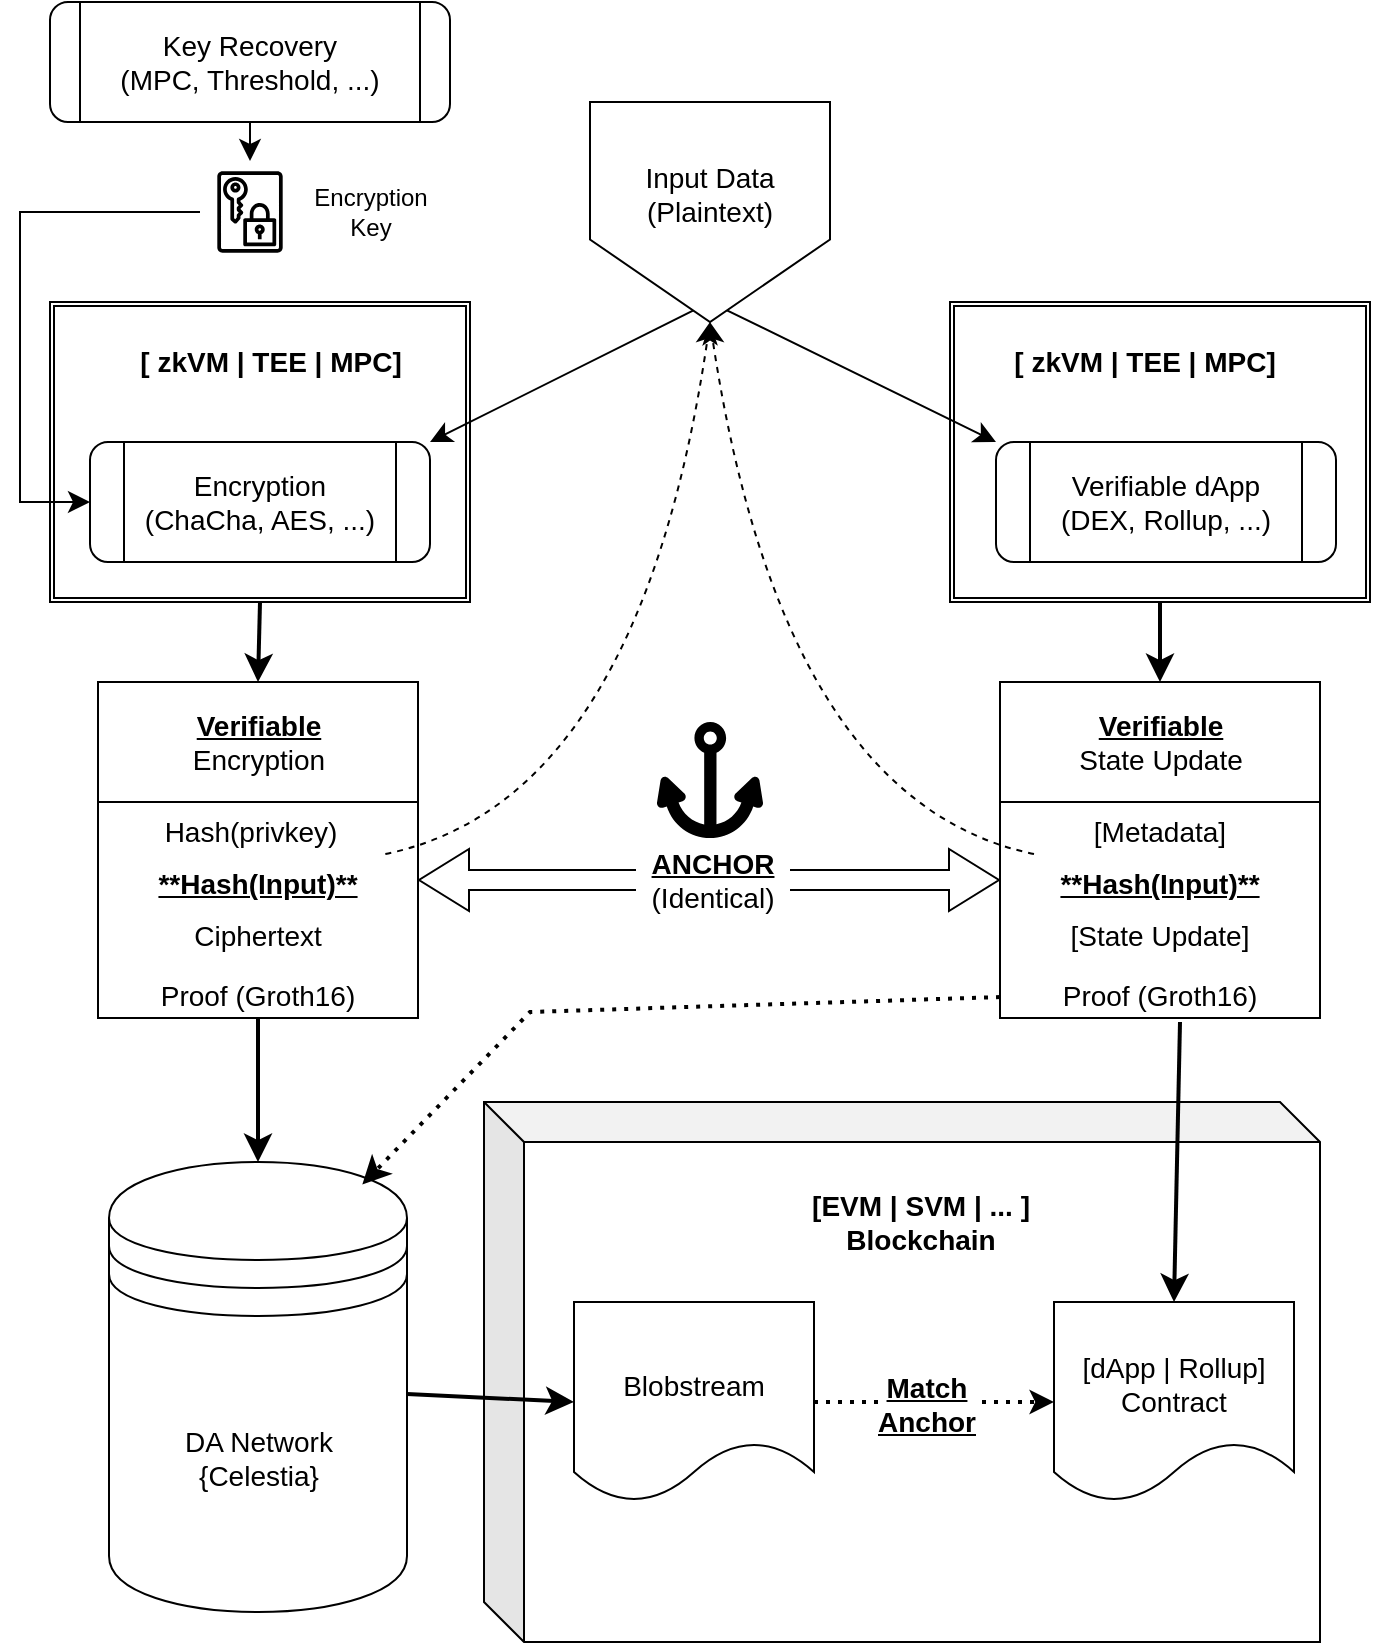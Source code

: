 <mxfile version="27.0.5">
  <diagram name="Diagram" id="KxVojod4IFMYnG-eGJjk">
    <mxGraphModel dx="1391" dy="739" grid="1" gridSize="10" guides="1" tooltips="1" connect="1" arrows="1" fold="1" page="1" pageScale="1" pageWidth="850" pageHeight="1100" math="0" shadow="0">
      <root>
        <mxCell id="0" />
        <mxCell id="1" parent="0" />
        <mxCell id="iltJV_8mfUTgA0hI9FmC-31" value="" style="shape=cube;double=1;whiteSpace=wrap;html=1;fontSize=14;align=center;boundedLbl=1;backgroundOutline=1;darkOpacity=0.05;darkOpacity2=0.1;resizeWidth=1;resizeHeight=1;" vertex="1" parent="1">
          <mxGeometry x="-108" y="590" width="418" height="270" as="geometry" />
        </mxCell>
        <mxCell id="iltJV_8mfUTgA0hI9FmC-62" style="edgeStyle=none;curved=1;rounded=0;orthogonalLoop=1;jettySize=auto;html=1;entryX=0.5;entryY=0;entryDx=0;entryDy=0;fontSize=14;startSize=8;endSize=8;strokeWidth=2;" edge="1" parent="1" source="iltJV_8mfUTgA0hI9FmC-9" target="iltJV_8mfUTgA0hI9FmC-10">
          <mxGeometry relative="1" as="geometry" />
        </mxCell>
        <mxCell id="iltJV_8mfUTgA0hI9FmC-9" value="" style="shape=ext;double=1;whiteSpace=wrap;html=1;fontSize=14;align=center;" vertex="1" parent="1">
          <mxGeometry x="125" y="190" width="210" height="150" as="geometry" />
        </mxCell>
        <mxCell id="iltJV_8mfUTgA0hI9FmC-61" style="edgeStyle=none;curved=1;rounded=0;orthogonalLoop=1;jettySize=auto;html=1;exitX=0.5;exitY=1;exitDx=0;exitDy=0;entryX=0.5;entryY=0;entryDx=0;entryDy=0;fontSize=14;startSize=8;endSize=8;strokeWidth=2;" edge="1" parent="1" source="KKC4Aoy8IELTC8XG5YLp-25" target="KKC4Aoy8IELTC8XG5YLp-38">
          <mxGeometry relative="1" as="geometry" />
        </mxCell>
        <mxCell id="KKC4Aoy8IELTC8XG5YLp-25" value="" style="shape=ext;double=1;whiteSpace=wrap;html=1;fontSize=14;align=center;" parent="1" vertex="1">
          <mxGeometry x="-325" y="190" width="210" height="150" as="geometry" />
        </mxCell>
        <mxCell id="KKC4Aoy8IELTC8XG5YLp-2" value="Encryption&lt;br&gt;(ChaCha, AES, ...)" style="rounded=1;whiteSpace=wrap;html=1;fontSize=14;shape=process;backgroundOutline=1;align=center;" parent="1" vertex="1">
          <mxGeometry x="-305" y="260" width="170" height="60" as="geometry" />
        </mxCell>
        <mxCell id="iltJV_8mfUTgA0hI9FmC-65" style="edgeStyle=none;curved=1;rounded=0;orthogonalLoop=1;jettySize=auto;html=1;entryX=0;entryY=0.5;entryDx=0;entryDy=0;fontSize=12;startSize=8;endSize=8;strokeWidth=2;" edge="1" parent="1" source="KKC4Aoy8IELTC8XG5YLp-6" target="KKC4Aoy8IELTC8XG5YLp-7">
          <mxGeometry relative="1" as="geometry" />
        </mxCell>
        <mxCell id="KKC4Aoy8IELTC8XG5YLp-6" value="DA Network&#xa;{Celestia}" style="shape=datastore;whiteSpace=wrap;html=1;boundedLbl=1;backgroundOutline=1;size=15;fixedSize=1;fontSize=14;align=center;" parent="1" vertex="1">
          <mxGeometry x="-295.5" y="620" width="149" height="225" as="geometry" />
        </mxCell>
        <mxCell id="KKC4Aoy8IELTC8XG5YLp-7" value="Blobstream&lt;br&gt;&lt;div&gt;&lt;br&gt;&lt;/div&gt;" style="shape=document;whiteSpace=wrap;html=1;fontSize=14;align=center;" parent="1" vertex="1">
          <mxGeometry x="-63" y="690" width="120" height="100" as="geometry" />
        </mxCell>
        <mxCell id="KKC4Aoy8IELTC8XG5YLp-8" value="[dApp | Rollup]&lt;br&gt;Contract&lt;div&gt;&lt;br&gt;&lt;/div&gt;" style="shape=document;whiteSpace=wrap;html=1;fontSize=14;align=center;" parent="1" vertex="1">
          <mxGeometry x="177" y="690" width="120" height="100" as="geometry" />
        </mxCell>
        <mxCell id="KKC4Aoy8IELTC8XG5YLp-16" style="edgeStyle=orthogonalEdgeStyle;rounded=0;orthogonalLoop=1;jettySize=auto;html=1;fontSize=14;align=center;strokeWidth=2;dashed=1;dashPattern=1 2;" parent="1" source="KKC4Aoy8IELTC8XG5YLp-7" target="KKC4Aoy8IELTC8XG5YLp-8" edge="1">
          <mxGeometry relative="1" as="geometry" />
        </mxCell>
        <mxCell id="iltJV_8mfUTgA0hI9FmC-40" value="&lt;div&gt;&lt;b&gt;&lt;u&gt;&lt;font&gt;Match&lt;/font&gt;&lt;/u&gt;&lt;/b&gt;&lt;/div&gt;&lt;b&gt;&lt;u&gt;&lt;font&gt;Anchor&lt;/font&gt;&lt;/u&gt;&lt;/b&gt;" style="edgeLabel;html=1;align=center;verticalAlign=middle;resizable=0;points=[];fontSize=14;" vertex="1" connectable="0" parent="KKC4Aoy8IELTC8XG5YLp-16">
          <mxGeometry x="-0.067" y="-1" relative="1" as="geometry">
            <mxPoint as="offset" />
          </mxGeometry>
        </mxCell>
        <mxCell id="iltJV_8mfUTgA0hI9FmC-30" style="edgeStyle=none;curved=1;rounded=0;orthogonalLoop=1;jettySize=auto;html=1;entryX=0.5;entryY=0;entryDx=0;entryDy=0;fontSize=14;startSize=8;endSize=8;strokeWidth=2;" edge="1" parent="1" source="KKC4Aoy8IELTC8XG5YLp-38" target="KKC4Aoy8IELTC8XG5YLp-6">
          <mxGeometry relative="1" as="geometry" />
        </mxCell>
        <mxCell id="KKC4Aoy8IELTC8XG5YLp-38" value="&lt;b&gt;&lt;u&gt;Verifiable&lt;/u&gt;&lt;/b&gt;&lt;br&gt;&lt;div&gt;Encryption&lt;/div&gt;" style="swimlane;fontStyle=0;childLayout=stackLayout;horizontal=1;startSize=60;fillColor=none;horizontalStack=0;resizeParent=1;resizeParentMax=0;resizeLast=0;collapsible=1;marginBottom=0;html=1;fontSize=14;align=center;" parent="1" vertex="1">
          <mxGeometry x="-301" y="380" width="160" height="168" as="geometry">
            <mxRectangle x="115" y="630" width="150" height="30" as="alternateBounds" />
          </mxGeometry>
        </mxCell>
        <mxCell id="KKC4Aoy8IELTC8XG5YLp-42" style="edgeStyle=none;curved=1;rounded=0;orthogonalLoop=1;jettySize=auto;html=1;exitX=1;exitY=0.5;exitDx=0;exitDy=0;fontSize=14;startSize=8;endSize=8;align=center;" parent="KKC4Aoy8IELTC8XG5YLp-38" source="KKC4Aoy8IELTC8XG5YLp-39" target="KKC4Aoy8IELTC8XG5YLp-38" edge="1">
          <mxGeometry relative="1" as="geometry" />
        </mxCell>
        <mxCell id="KKC4Aoy8IELTC8XG5YLp-39" value="&lt;font&gt;Hash(privkey)&lt;span style=&quot;white-space: pre;&quot;&gt;&#x9;&lt;/span&gt;&lt;/font&gt;" style="text;strokeColor=none;fillColor=none;align=center;verticalAlign=top;spacingLeft=4;spacingRight=4;overflow=hidden;rotatable=0;points=[[0,0.5],[1,0.5]];portConstraint=eastwest;whiteSpace=wrap;html=1;fontSize=14;" parent="KKC4Aoy8IELTC8XG5YLp-38" vertex="1">
          <mxGeometry y="60" width="160" height="26" as="geometry" />
        </mxCell>
        <mxCell id="KKC4Aoy8IELTC8XG5YLp-40" value="&lt;b&gt;&lt;u&gt;**Hash(Input)**&lt;/u&gt;&lt;/b&gt;" style="text;strokeColor=none;fillColor=none;align=center;verticalAlign=top;spacingLeft=4;spacingRight=4;overflow=hidden;rotatable=0;points=[[0,0.5],[1,0.5]];portConstraint=eastwest;whiteSpace=wrap;html=1;fontSize=14;" parent="KKC4Aoy8IELTC8XG5YLp-38" vertex="1">
          <mxGeometry y="86" width="160" height="26" as="geometry" />
        </mxCell>
        <mxCell id="iltJV_8mfUTgA0hI9FmC-27" value="Ciphertext" style="text;strokeColor=none;fillColor=none;align=center;verticalAlign=middle;spacingLeft=4;spacingRight=4;overflow=hidden;points=[[0,0.5],[1,0.5]];portConstraint=eastwest;rotatable=0;whiteSpace=wrap;html=1;fontSize=14;" vertex="1" parent="KKC4Aoy8IELTC8XG5YLp-38">
          <mxGeometry y="112" width="160" height="30" as="geometry" />
        </mxCell>
        <mxCell id="KKC4Aoy8IELTC8XG5YLp-41" value="Proof (Groth16)" style="text;strokeColor=none;fillColor=none;align=center;verticalAlign=top;spacingLeft=4;spacingRight=4;overflow=hidden;rotatable=0;points=[[0,0.5],[1,0.5]];portConstraint=eastwest;whiteSpace=wrap;html=1;fontSize=14;" parent="KKC4Aoy8IELTC8XG5YLp-38" vertex="1">
          <mxGeometry y="142" width="160" height="26" as="geometry" />
        </mxCell>
        <mxCell id="iltJV_8mfUTgA0hI9FmC-1" value="&lt;font&gt;[ zkVM | TEE | MPC]&lt;/font&gt;" style="text;strokeColor=none;fillColor=none;html=1;fontSize=14;fontStyle=1;verticalAlign=middle;align=center;" vertex="1" parent="1">
          <mxGeometry x="-265" y="200" width="100" height="40" as="geometry" />
        </mxCell>
        <mxCell id="iltJV_8mfUTgA0hI9FmC-4" value="Verifiable dApp&lt;br&gt;(DEX, Rollup, ...)" style="rounded=1;whiteSpace=wrap;html=1;fontSize=14;shape=process;backgroundOutline=1;align=center;" vertex="1" parent="1">
          <mxGeometry x="148" y="260" width="170" height="60" as="geometry" />
        </mxCell>
        <mxCell id="iltJV_8mfUTgA0hI9FmC-5" value="&lt;font&gt;[ zkVM | TEE | MPC]&lt;/font&gt;" style="text;strokeColor=none;fillColor=none;html=1;fontSize=14;fontStyle=1;verticalAlign=middle;align=center;" vertex="1" parent="1">
          <mxGeometry x="171.5" y="200" width="100" height="40" as="geometry" />
        </mxCell>
        <mxCell id="iltJV_8mfUTgA0hI9FmC-8" style="edgeStyle=none;curved=1;rounded=0;orthogonalLoop=1;jettySize=auto;html=1;exitX=0.5;exitY=1;exitDx=0;exitDy=0;fontSize=14;startSize=8;endSize=8;align=center;" edge="1" parent="1">
          <mxGeometry relative="1" as="geometry">
            <mxPoint x="-220" y="360" as="sourcePoint" />
            <mxPoint x="-220" y="360" as="targetPoint" />
          </mxGeometry>
        </mxCell>
        <mxCell id="iltJV_8mfUTgA0hI9FmC-10" value="&lt;b&gt;&lt;u&gt;Verifiable&lt;/u&gt;&lt;/b&gt;&lt;br&gt;State Update" style="swimlane;fontStyle=0;childLayout=stackLayout;horizontal=1;startSize=60;fillColor=none;horizontalStack=0;resizeParent=1;resizeParentMax=0;resizeLast=0;collapsible=1;marginBottom=0;html=1;fontSize=14;align=center;" vertex="1" parent="1">
          <mxGeometry x="150" y="380" width="160" height="168" as="geometry">
            <mxRectangle x="115" y="630" width="150" height="30" as="alternateBounds" />
          </mxGeometry>
        </mxCell>
        <mxCell id="iltJV_8mfUTgA0hI9FmC-11" style="edgeStyle=none;curved=1;rounded=0;orthogonalLoop=1;jettySize=auto;html=1;exitX=1;exitY=0.5;exitDx=0;exitDy=0;fontSize=14;startSize=8;endSize=8;align=center;" edge="1" parent="iltJV_8mfUTgA0hI9FmC-10" source="iltJV_8mfUTgA0hI9FmC-12" target="iltJV_8mfUTgA0hI9FmC-10">
          <mxGeometry relative="1" as="geometry" />
        </mxCell>
        <mxCell id="iltJV_8mfUTgA0hI9FmC-12" value="[Metadata]" style="text;strokeColor=none;fillColor=none;align=center;verticalAlign=top;spacingLeft=4;spacingRight=4;overflow=hidden;rotatable=0;points=[[0,0.5],[1,0.5]];portConstraint=eastwest;whiteSpace=wrap;html=1;fontSize=14;" vertex="1" parent="iltJV_8mfUTgA0hI9FmC-10">
          <mxGeometry y="60" width="160" height="26" as="geometry" />
        </mxCell>
        <mxCell id="iltJV_8mfUTgA0hI9FmC-13" value="&lt;b&gt;&lt;u&gt;**Hash(Input)**&lt;/u&gt;&lt;/b&gt;" style="text;strokeColor=none;fillColor=none;align=center;verticalAlign=top;spacingLeft=4;spacingRight=4;overflow=hidden;rotatable=0;points=[[0,0.5],[1,0.5]];portConstraint=eastwest;whiteSpace=wrap;html=1;fontSize=14;" vertex="1" parent="iltJV_8mfUTgA0hI9FmC-10">
          <mxGeometry y="86" width="160" height="26" as="geometry" />
        </mxCell>
        <mxCell id="iltJV_8mfUTgA0hI9FmC-29" value="[State Update]" style="text;strokeColor=none;fillColor=none;align=center;verticalAlign=middle;spacingLeft=4;spacingRight=4;overflow=hidden;points=[[0,0.5],[1,0.5]];portConstraint=eastwest;rotatable=0;whiteSpace=wrap;html=1;fontSize=14;" vertex="1" parent="iltJV_8mfUTgA0hI9FmC-10">
          <mxGeometry y="112" width="160" height="30" as="geometry" />
        </mxCell>
        <mxCell id="iltJV_8mfUTgA0hI9FmC-14" value="Proof (Groth16)" style="text;strokeColor=none;fillColor=none;align=center;verticalAlign=top;spacingLeft=4;spacingRight=4;overflow=hidden;rotatable=0;points=[[0,0.5],[1,0.5]];portConstraint=eastwest;whiteSpace=wrap;html=1;fontSize=14;" vertex="1" parent="iltJV_8mfUTgA0hI9FmC-10">
          <mxGeometry y="142" width="160" height="26" as="geometry" />
        </mxCell>
        <mxCell id="iltJV_8mfUTgA0hI9FmC-20" value="" style="shape=flexArrow;endArrow=classic;startArrow=classic;html=1;rounded=0;fontSize=14;startSize=8;endSize=8;curved=1;align=center;" edge="1" parent="1" source="KKC4Aoy8IELTC8XG5YLp-40" target="iltJV_8mfUTgA0hI9FmC-13">
          <mxGeometry width="100" height="100" relative="1" as="geometry">
            <mxPoint x="-55" y="410" as="sourcePoint" />
            <mxPoint x="45" y="310" as="targetPoint" />
          </mxGeometry>
        </mxCell>
        <mxCell id="iltJV_8mfUTgA0hI9FmC-26" value="&lt;div&gt;&amp;nbsp; &lt;b&gt;&lt;u&gt;&lt;font&gt;ANCHOR&lt;/font&gt;&lt;/u&gt;&lt;/b&gt;&amp;nbsp;&amp;nbsp; &lt;br&gt;&lt;/div&gt;&lt;font&gt;&amp;nbsp;(Identical)&amp;nbsp; &lt;br&gt;&lt;/font&gt;" style="edgeLabel;html=1;align=center;verticalAlign=middle;resizable=0;points=[];fontSize=14;" vertex="1" connectable="0" parent="iltJV_8mfUTgA0hI9FmC-20">
          <mxGeometry x="-0.009" relative="1" as="geometry">
            <mxPoint x="3" as="offset" />
          </mxGeometry>
        </mxCell>
        <mxCell id="iltJV_8mfUTgA0hI9FmC-33" value="&lt;div&gt;[EVM | SVM | ... ] &lt;br&gt;Blockchain&lt;/div&gt;" style="text;strokeColor=none;fillColor=none;html=1;fontSize=14;fontStyle=1;verticalAlign=middle;align=center;" vertex="1" parent="1">
          <mxGeometry x="60" y="630" width="100" height="40" as="geometry" />
        </mxCell>
        <mxCell id="iltJV_8mfUTgA0hI9FmC-38" value="" style="endArrow=classic;startArrow=classic;html=1;rounded=0;fontSize=14;startSize=8;endSize=8;curved=0;exitX=1;exitY=0;exitDx=0;exitDy=0;entryX=0;entryY=0;entryDx=0;entryDy=0;" edge="1" parent="1" source="KKC4Aoy8IELTC8XG5YLp-2" target="iltJV_8mfUTgA0hI9FmC-4">
          <mxGeometry width="50" height="50" relative="1" as="geometry">
            <mxPoint x="-45" y="500" as="sourcePoint" />
            <mxPoint x="5" y="450" as="targetPoint" />
            <Array as="points">
              <mxPoint x="5" y="190" />
            </Array>
          </mxGeometry>
        </mxCell>
        <mxCell id="KKC4Aoy8IELTC8XG5YLp-1" value="Input Data&lt;br&gt;(Plaintext)&lt;div&gt;&lt;br&gt;&lt;/div&gt;" style="shape=offPageConnector;whiteSpace=wrap;html=1;backgroundOutline=1;darkOpacity=0.05;boundedLbl=1;fontSize=14;align=center;" parent="1" vertex="1">
          <mxGeometry x="-55" y="90" width="120" height="110" as="geometry" />
        </mxCell>
        <mxCell id="iltJV_8mfUTgA0hI9FmC-41" style="edgeStyle=none;curved=0;rounded=0;orthogonalLoop=1;jettySize=auto;html=1;entryX=0.85;entryY=0.05;entryDx=0;entryDy=0;entryPerimeter=0;fontSize=14;startSize=8;endSize=8;dashed=1;dashPattern=1 2;strokeWidth=2;" edge="1" parent="1" source="iltJV_8mfUTgA0hI9FmC-14" target="KKC4Aoy8IELTC8XG5YLp-6">
          <mxGeometry relative="1" as="geometry">
            <Array as="points">
              <mxPoint x="-85" y="545" />
            </Array>
          </mxGeometry>
        </mxCell>
        <mxCell id="iltJV_8mfUTgA0hI9FmC-53" style="edgeStyle=none;curved=1;rounded=0;orthogonalLoop=1;jettySize=auto;html=1;fontSize=14;startSize=8;endSize=8;entryX=0.5;entryY=0;entryDx=0;entryDy=0;strokeWidth=2;" edge="1" parent="1" target="KKC4Aoy8IELTC8XG5YLp-8">
          <mxGeometry relative="1" as="geometry">
            <mxPoint x="240" y="550" as="sourcePoint" />
            <mxPoint x="238" y="728" as="targetPoint" />
          </mxGeometry>
        </mxCell>
        <mxCell id="iltJV_8mfUTgA0hI9FmC-55" value="Key Recovery&lt;br&gt;(MPC, Threshold, ...)" style="shape=process;whiteSpace=wrap;html=1;backgroundOutline=1;fontSize=14;size=0.075;rounded=1;" vertex="1" parent="1">
          <mxGeometry x="-325" y="40" width="200" height="60" as="geometry" />
        </mxCell>
        <mxCell id="iltJV_8mfUTgA0hI9FmC-58" style="edgeStyle=none;curved=0;rounded=0;orthogonalLoop=1;jettySize=auto;html=1;entryX=0;entryY=0.5;entryDx=0;entryDy=0;fontSize=14;startSize=8;endSize=8;" edge="1" parent="1" source="iltJV_8mfUTgA0hI9FmC-56" target="KKC4Aoy8IELTC8XG5YLp-2">
          <mxGeometry relative="1" as="geometry">
            <Array as="points">
              <mxPoint x="-340" y="145" />
              <mxPoint x="-340" y="290" />
            </Array>
          </mxGeometry>
        </mxCell>
        <mxCell id="iltJV_8mfUTgA0hI9FmC-56" value="" style="verticalLabelPosition=bottom;html=1;verticalAlign=top;align=center;shape=mxgraph.aws4.resourceIcon;sketch=0;outlineConnect=0;fontColor=#232F3E;gradientColor=none;strokeColor=default;fillColor=#ffffff;dashed=0;fontStyle=0;aspect=fixed;resIcon=mxgraph.aws4.data_encryption_key;fontSize=14;" vertex="1" parent="1">
          <mxGeometry x="-250" y="119.5" width="50" height="51" as="geometry" />
        </mxCell>
        <mxCell id="iltJV_8mfUTgA0hI9FmC-57" style="edgeStyle=none;curved=1;rounded=0;orthogonalLoop=1;jettySize=auto;html=1;entryX=0.5;entryY=0;entryDx=0;entryDy=0;entryPerimeter=0;fontSize=14;startSize=8;endSize=8;" edge="1" parent="1" source="iltJV_8mfUTgA0hI9FmC-55" target="iltJV_8mfUTgA0hI9FmC-56">
          <mxGeometry relative="1" as="geometry" />
        </mxCell>
        <mxCell id="iltJV_8mfUTgA0hI9FmC-59" value="Encryption&lt;br&gt;&lt;div&gt;Key&lt;/div&gt;" style="text;html=1;align=center;verticalAlign=middle;resizable=0;points=[];autosize=1;strokeColor=none;fillColor=none;fontSize=12;" vertex="1" parent="1">
          <mxGeometry x="-205" y="125" width="80" height="40" as="geometry" />
        </mxCell>
        <mxCell id="iltJV_8mfUTgA0hI9FmC-64" value="" style="shape=mxgraph.signs.transportation.anchor_1;html=1;pointerEvents=1;fillColor=#000000;strokeColor=none;verticalLabelPosition=bottom;verticalAlign=top;align=center;" vertex="1" parent="1">
          <mxGeometry x="-21.5" y="400" width="53" height="58" as="geometry" />
        </mxCell>
        <mxCell id="iltJV_8mfUTgA0hI9FmC-69" style="edgeStyle=none;curved=1;rounded=0;orthogonalLoop=1;jettySize=auto;html=1;entryX=0.5;entryY=1;entryDx=0;entryDy=0;fontSize=12;startSize=8;endSize=8;dashed=1;" edge="1" parent="1" source="KKC4Aoy8IELTC8XG5YLp-40" target="KKC4Aoy8IELTC8XG5YLp-1">
          <mxGeometry relative="1" as="geometry">
            <Array as="points">
              <mxPoint x="-30" y="440" />
            </Array>
          </mxGeometry>
        </mxCell>
        <mxCell id="iltJV_8mfUTgA0hI9FmC-74" style="edgeStyle=none;curved=1;rounded=0;orthogonalLoop=1;jettySize=auto;html=1;entryX=0.5;entryY=1;entryDx=0;entryDy=0;fontSize=12;startSize=8;endSize=8;dashed=1;" edge="1" parent="1" source="iltJV_8mfUTgA0hI9FmC-13" target="KKC4Aoy8IELTC8XG5YLp-1">
          <mxGeometry relative="1" as="geometry">
            <mxPoint x="168" y="466" as="sourcePoint" />
            <mxPoint x="6" y="200" as="targetPoint" />
            <Array as="points">
              <mxPoint x="41" y="440" />
            </Array>
          </mxGeometry>
        </mxCell>
      </root>
    </mxGraphModel>
  </diagram>
</mxfile>

